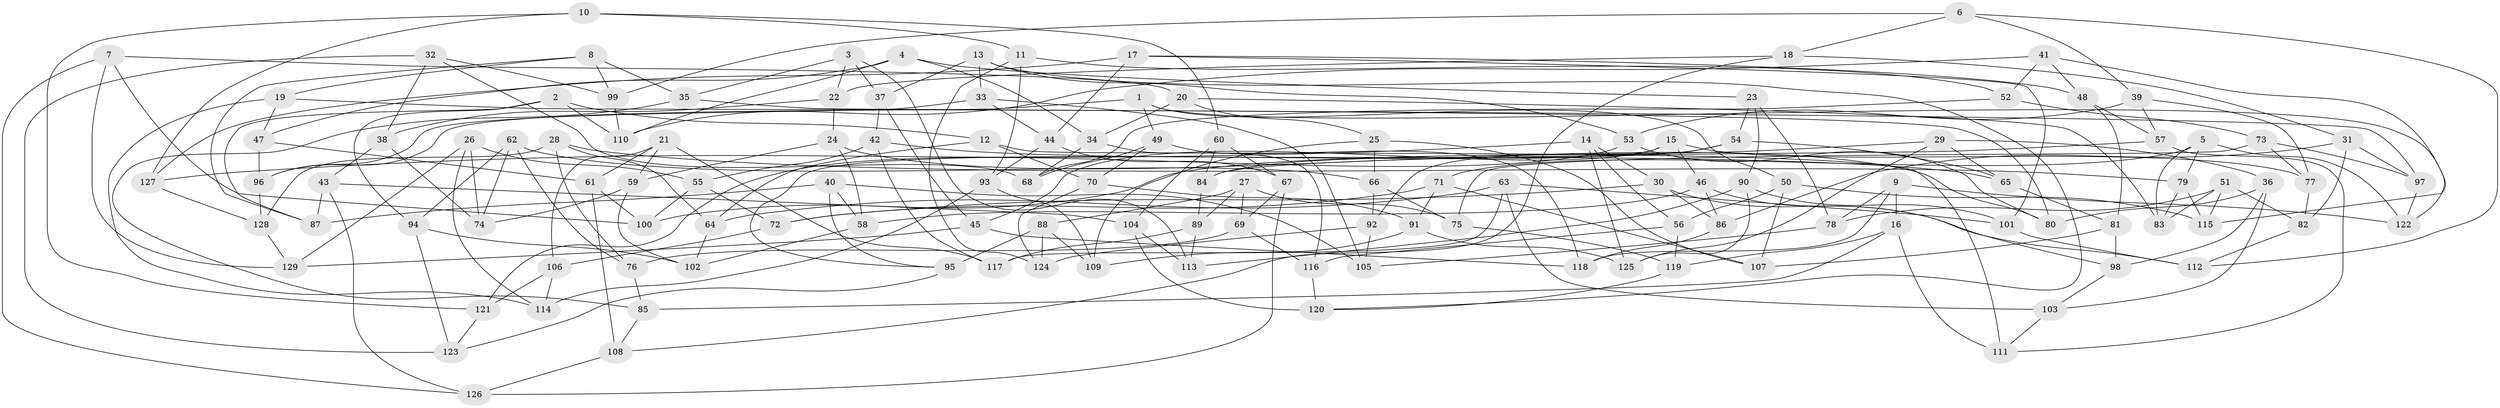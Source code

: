 // Generated by graph-tools (version 1.1) at 2025/16/03/09/25 04:16:41]
// undirected, 129 vertices, 258 edges
graph export_dot {
graph [start="1"]
  node [color=gray90,style=filled];
  1;
  2;
  3;
  4;
  5;
  6;
  7;
  8;
  9;
  10;
  11;
  12;
  13;
  14;
  15;
  16;
  17;
  18;
  19;
  20;
  21;
  22;
  23;
  24;
  25;
  26;
  27;
  28;
  29;
  30;
  31;
  32;
  33;
  34;
  35;
  36;
  37;
  38;
  39;
  40;
  41;
  42;
  43;
  44;
  45;
  46;
  47;
  48;
  49;
  50;
  51;
  52;
  53;
  54;
  55;
  56;
  57;
  58;
  59;
  60;
  61;
  62;
  63;
  64;
  65;
  66;
  67;
  68;
  69;
  70;
  71;
  72;
  73;
  74;
  75;
  76;
  77;
  78;
  79;
  80;
  81;
  82;
  83;
  84;
  85;
  86;
  87;
  88;
  89;
  90;
  91;
  92;
  93;
  94;
  95;
  96;
  97;
  98;
  99;
  100;
  101;
  102;
  103;
  104;
  105;
  106;
  107;
  108;
  109;
  110;
  111;
  112;
  113;
  114;
  115;
  116;
  117;
  118;
  119;
  120;
  121;
  122;
  123;
  124;
  125;
  126;
  127;
  128;
  129;
  1 -- 122;
  1 -- 50;
  1 -- 96;
  1 -- 49;
  2 -- 94;
  2 -- 12;
  2 -- 110;
  2 -- 87;
  3 -- 37;
  3 -- 22;
  3 -- 35;
  3 -- 113;
  4 -- 34;
  4 -- 47;
  4 -- 23;
  4 -- 110;
  5 -- 122;
  5 -- 83;
  5 -- 71;
  5 -- 79;
  6 -- 18;
  6 -- 112;
  6 -- 99;
  6 -- 39;
  7 -- 129;
  7 -- 126;
  7 -- 20;
  7 -- 100;
  8 -- 19;
  8 -- 99;
  8 -- 87;
  8 -- 35;
  9 -- 122;
  9 -- 118;
  9 -- 78;
  9 -- 16;
  10 -- 11;
  10 -- 60;
  10 -- 121;
  10 -- 127;
  11 -- 93;
  11 -- 124;
  11 -- 52;
  12 -- 111;
  12 -- 70;
  12 -- 64;
  13 -- 37;
  13 -- 120;
  13 -- 53;
  13 -- 33;
  14 -- 127;
  14 -- 125;
  14 -- 56;
  14 -- 30;
  15 -- 77;
  15 -- 46;
  15 -- 95;
  15 -- 45;
  16 -- 119;
  16 -- 111;
  16 -- 85;
  17 -- 127;
  17 -- 44;
  17 -- 48;
  17 -- 101;
  18 -- 108;
  18 -- 31;
  18 -- 22;
  19 -- 47;
  19 -- 114;
  19 -- 80;
  20 -- 25;
  20 -- 34;
  20 -- 83;
  21 -- 59;
  21 -- 117;
  21 -- 106;
  21 -- 61;
  22 -- 38;
  22 -- 24;
  23 -- 54;
  23 -- 90;
  23 -- 78;
  24 -- 80;
  24 -- 59;
  24 -- 58;
  25 -- 107;
  25 -- 66;
  25 -- 109;
  26 -- 55;
  26 -- 129;
  26 -- 74;
  26 -- 114;
  27 -- 75;
  27 -- 88;
  27 -- 89;
  27 -- 69;
  28 -- 79;
  28 -- 128;
  28 -- 76;
  28 -- 64;
  29 -- 36;
  29 -- 100;
  29 -- 125;
  29 -- 65;
  30 -- 72;
  30 -- 112;
  30 -- 86;
  31 -- 97;
  31 -- 86;
  31 -- 82;
  32 -- 123;
  32 -- 38;
  32 -- 99;
  32 -- 68;
  33 -- 44;
  33 -- 105;
  33 -- 96;
  34 -- 68;
  34 -- 116;
  35 -- 97;
  35 -- 85;
  36 -- 80;
  36 -- 98;
  36 -- 103;
  37 -- 42;
  37 -- 45;
  38 -- 43;
  38 -- 74;
  39 -- 53;
  39 -- 77;
  39 -- 57;
  40 -- 95;
  40 -- 105;
  40 -- 87;
  40 -- 58;
  41 -- 48;
  41 -- 52;
  41 -- 110;
  41 -- 115;
  42 -- 117;
  42 -- 55;
  42 -- 65;
  43 -- 104;
  43 -- 126;
  43 -- 87;
  44 -- 93;
  44 -- 67;
  45 -- 118;
  45 -- 129;
  46 -- 86;
  46 -- 98;
  46 -- 58;
  47 -- 61;
  47 -- 96;
  48 -- 81;
  48 -- 57;
  49 -- 68;
  49 -- 118;
  49 -- 70;
  50 -- 115;
  50 -- 107;
  50 -- 56;
  51 -- 82;
  51 -- 78;
  51 -- 115;
  51 -- 83;
  52 -- 68;
  52 -- 73;
  53 -- 121;
  53 -- 80;
  54 -- 84;
  54 -- 92;
  54 -- 65;
  55 -- 100;
  55 -- 72;
  56 -- 119;
  56 -- 116;
  57 -- 84;
  57 -- 111;
  58 -- 102;
  59 -- 74;
  59 -- 102;
  60 -- 84;
  60 -- 67;
  60 -- 104;
  61 -- 100;
  61 -- 108;
  62 -- 94;
  62 -- 74;
  62 -- 76;
  62 -- 66;
  63 -- 117;
  63 -- 103;
  63 -- 64;
  63 -- 101;
  64 -- 102;
  65 -- 81;
  66 -- 92;
  66 -- 75;
  67 -- 126;
  67 -- 69;
  69 -- 116;
  69 -- 76;
  70 -- 91;
  70 -- 124;
  71 -- 72;
  71 -- 107;
  71 -- 91;
  72 -- 106;
  73 -- 77;
  73 -- 75;
  73 -- 97;
  75 -- 119;
  76 -- 85;
  77 -- 82;
  78 -- 105;
  79 -- 83;
  79 -- 115;
  81 -- 107;
  81 -- 98;
  82 -- 112;
  84 -- 89;
  85 -- 108;
  86 -- 118;
  88 -- 109;
  88 -- 95;
  88 -- 124;
  89 -- 117;
  89 -- 113;
  90 -- 101;
  90 -- 125;
  90 -- 113;
  91 -- 125;
  91 -- 109;
  92 -- 124;
  92 -- 105;
  93 -- 114;
  93 -- 109;
  94 -- 123;
  94 -- 102;
  95 -- 123;
  96 -- 128;
  97 -- 122;
  98 -- 103;
  99 -- 110;
  101 -- 112;
  103 -- 111;
  104 -- 120;
  104 -- 113;
  106 -- 121;
  106 -- 114;
  108 -- 126;
  116 -- 120;
  119 -- 120;
  121 -- 123;
  127 -- 128;
  128 -- 129;
}

